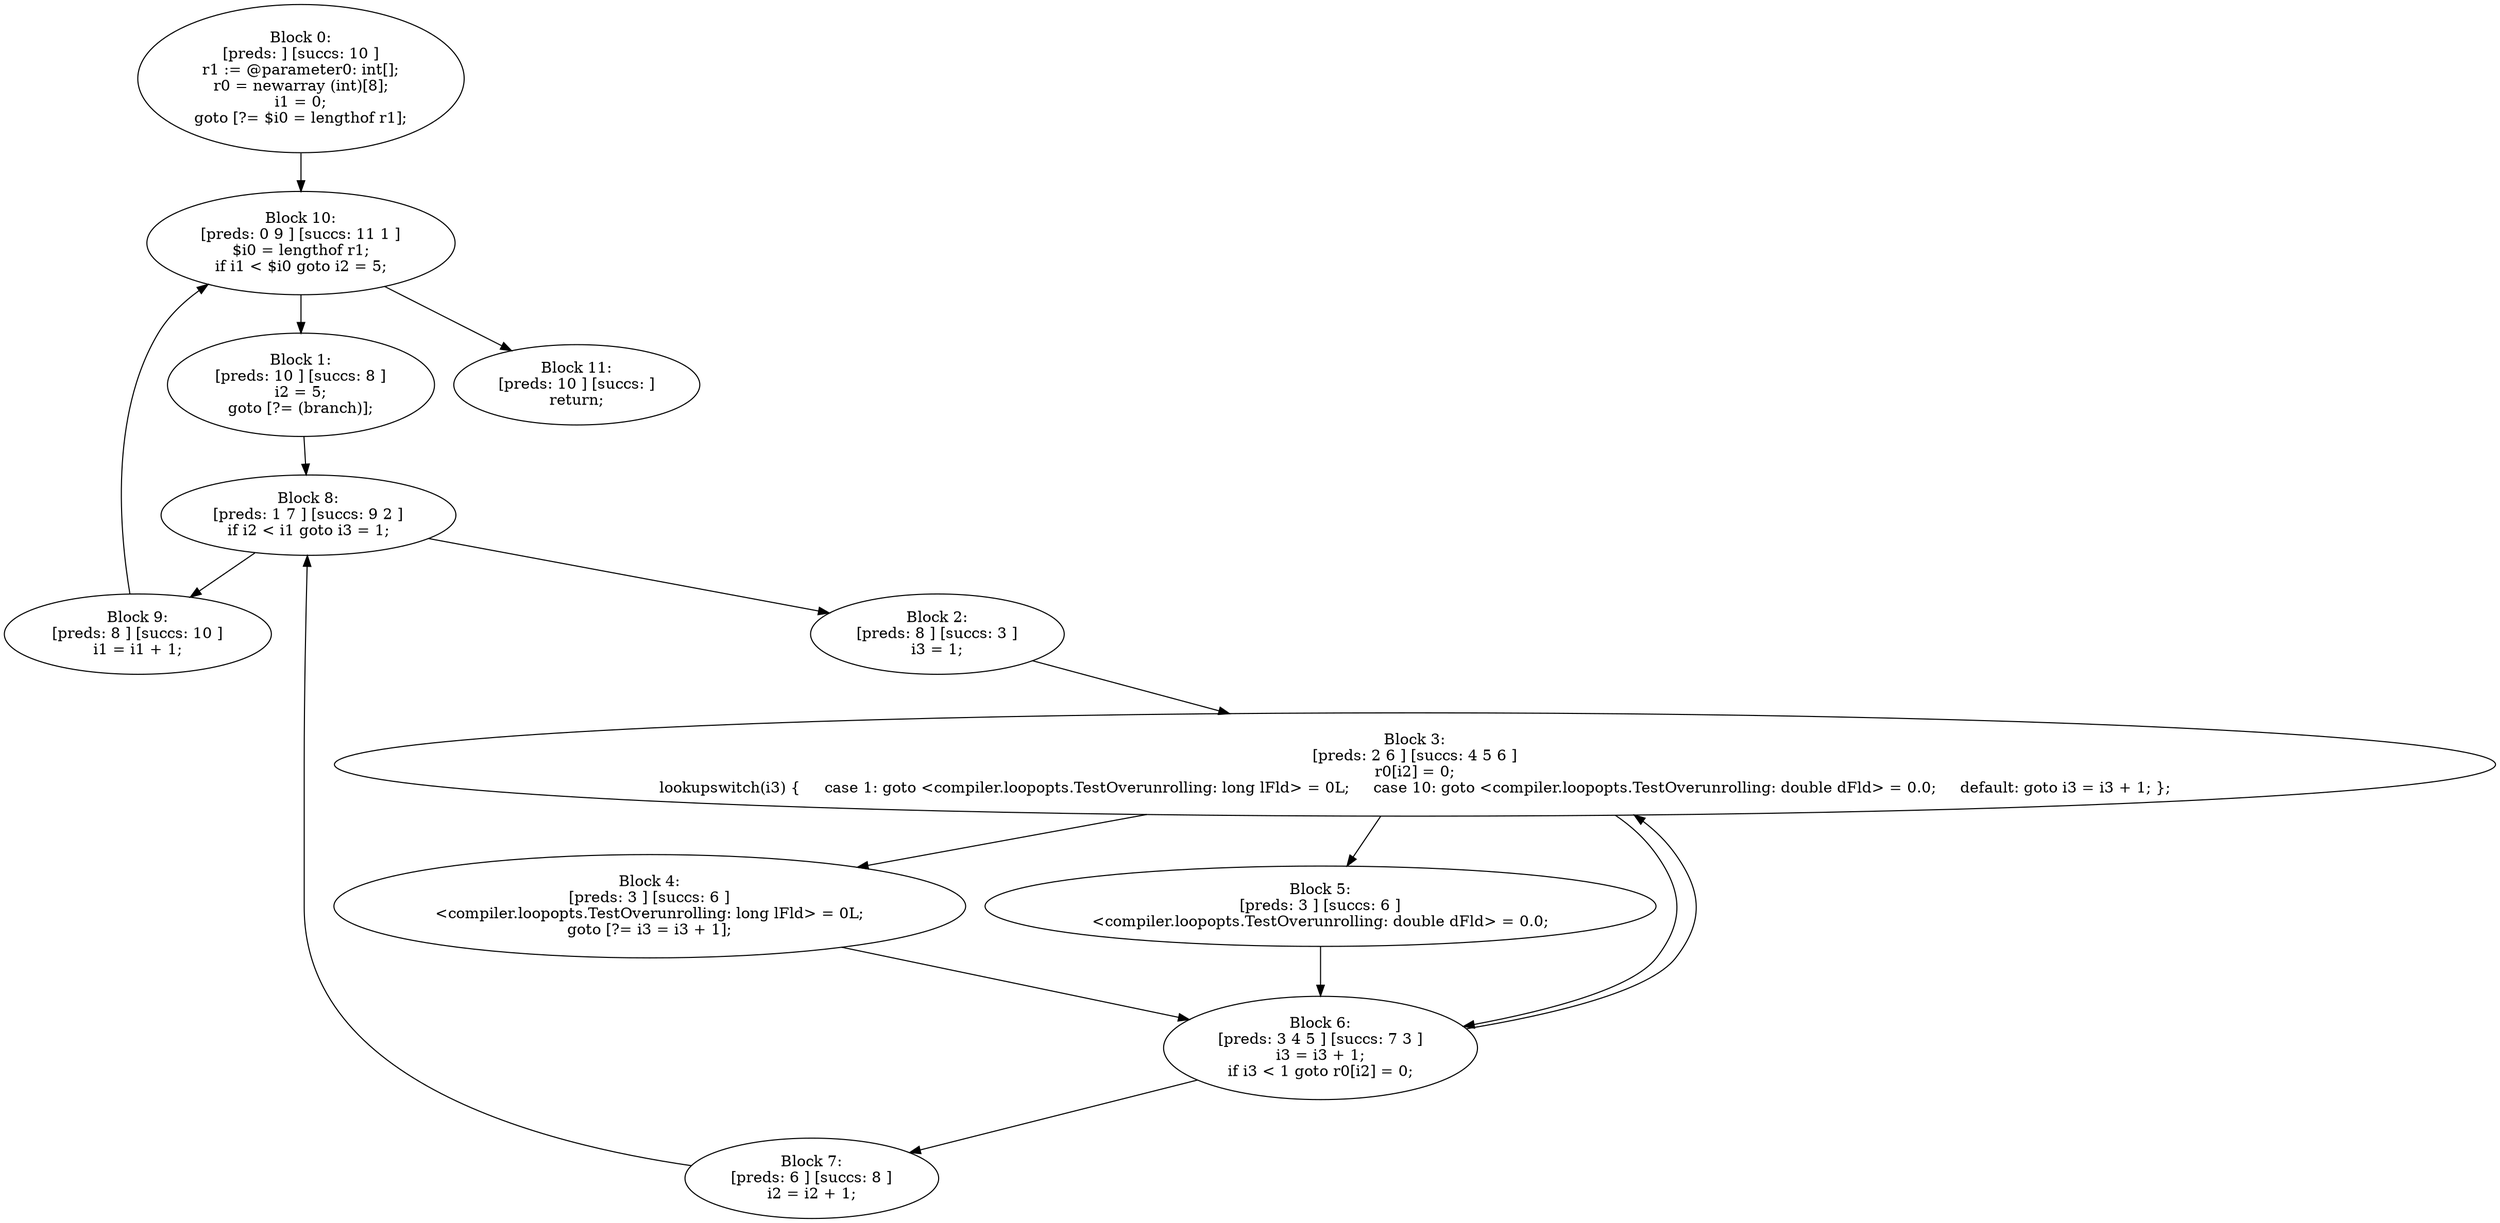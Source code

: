 digraph "unitGraph" {
    "Block 0:
[preds: ] [succs: 10 ]
r1 := @parameter0: int[];
r0 = newarray (int)[8];
i1 = 0;
goto [?= $i0 = lengthof r1];
"
    "Block 1:
[preds: 10 ] [succs: 8 ]
i2 = 5;
goto [?= (branch)];
"
    "Block 2:
[preds: 8 ] [succs: 3 ]
i3 = 1;
"
    "Block 3:
[preds: 2 6 ] [succs: 4 5 6 ]
r0[i2] = 0;
lookupswitch(i3) {     case 1: goto <compiler.loopopts.TestOverunrolling: long lFld> = 0L;     case 10: goto <compiler.loopopts.TestOverunrolling: double dFld> = 0.0;     default: goto i3 = i3 + 1; };
"
    "Block 4:
[preds: 3 ] [succs: 6 ]
<compiler.loopopts.TestOverunrolling: long lFld> = 0L;
goto [?= i3 = i3 + 1];
"
    "Block 5:
[preds: 3 ] [succs: 6 ]
<compiler.loopopts.TestOverunrolling: double dFld> = 0.0;
"
    "Block 6:
[preds: 3 4 5 ] [succs: 7 3 ]
i3 = i3 + 1;
if i3 < 1 goto r0[i2] = 0;
"
    "Block 7:
[preds: 6 ] [succs: 8 ]
i2 = i2 + 1;
"
    "Block 8:
[preds: 1 7 ] [succs: 9 2 ]
if i2 < i1 goto i3 = 1;
"
    "Block 9:
[preds: 8 ] [succs: 10 ]
i1 = i1 + 1;
"
    "Block 10:
[preds: 0 9 ] [succs: 11 1 ]
$i0 = lengthof r1;
if i1 < $i0 goto i2 = 5;
"
    "Block 11:
[preds: 10 ] [succs: ]
return;
"
    "Block 0:
[preds: ] [succs: 10 ]
r1 := @parameter0: int[];
r0 = newarray (int)[8];
i1 = 0;
goto [?= $i0 = lengthof r1];
"->"Block 10:
[preds: 0 9 ] [succs: 11 1 ]
$i0 = lengthof r1;
if i1 < $i0 goto i2 = 5;
";
    "Block 1:
[preds: 10 ] [succs: 8 ]
i2 = 5;
goto [?= (branch)];
"->"Block 8:
[preds: 1 7 ] [succs: 9 2 ]
if i2 < i1 goto i3 = 1;
";
    "Block 2:
[preds: 8 ] [succs: 3 ]
i3 = 1;
"->"Block 3:
[preds: 2 6 ] [succs: 4 5 6 ]
r0[i2] = 0;
lookupswitch(i3) {     case 1: goto <compiler.loopopts.TestOverunrolling: long lFld> = 0L;     case 10: goto <compiler.loopopts.TestOverunrolling: double dFld> = 0.0;     default: goto i3 = i3 + 1; };
";
    "Block 3:
[preds: 2 6 ] [succs: 4 5 6 ]
r0[i2] = 0;
lookupswitch(i3) {     case 1: goto <compiler.loopopts.TestOverunrolling: long lFld> = 0L;     case 10: goto <compiler.loopopts.TestOverunrolling: double dFld> = 0.0;     default: goto i3 = i3 + 1; };
"->"Block 4:
[preds: 3 ] [succs: 6 ]
<compiler.loopopts.TestOverunrolling: long lFld> = 0L;
goto [?= i3 = i3 + 1];
";
    "Block 3:
[preds: 2 6 ] [succs: 4 5 6 ]
r0[i2] = 0;
lookupswitch(i3) {     case 1: goto <compiler.loopopts.TestOverunrolling: long lFld> = 0L;     case 10: goto <compiler.loopopts.TestOverunrolling: double dFld> = 0.0;     default: goto i3 = i3 + 1; };
"->"Block 5:
[preds: 3 ] [succs: 6 ]
<compiler.loopopts.TestOverunrolling: double dFld> = 0.0;
";
    "Block 3:
[preds: 2 6 ] [succs: 4 5 6 ]
r0[i2] = 0;
lookupswitch(i3) {     case 1: goto <compiler.loopopts.TestOverunrolling: long lFld> = 0L;     case 10: goto <compiler.loopopts.TestOverunrolling: double dFld> = 0.0;     default: goto i3 = i3 + 1; };
"->"Block 6:
[preds: 3 4 5 ] [succs: 7 3 ]
i3 = i3 + 1;
if i3 < 1 goto r0[i2] = 0;
";
    "Block 4:
[preds: 3 ] [succs: 6 ]
<compiler.loopopts.TestOverunrolling: long lFld> = 0L;
goto [?= i3 = i3 + 1];
"->"Block 6:
[preds: 3 4 5 ] [succs: 7 3 ]
i3 = i3 + 1;
if i3 < 1 goto r0[i2] = 0;
";
    "Block 5:
[preds: 3 ] [succs: 6 ]
<compiler.loopopts.TestOverunrolling: double dFld> = 0.0;
"->"Block 6:
[preds: 3 4 5 ] [succs: 7 3 ]
i3 = i3 + 1;
if i3 < 1 goto r0[i2] = 0;
";
    "Block 6:
[preds: 3 4 5 ] [succs: 7 3 ]
i3 = i3 + 1;
if i3 < 1 goto r0[i2] = 0;
"->"Block 7:
[preds: 6 ] [succs: 8 ]
i2 = i2 + 1;
";
    "Block 6:
[preds: 3 4 5 ] [succs: 7 3 ]
i3 = i3 + 1;
if i3 < 1 goto r0[i2] = 0;
"->"Block 3:
[preds: 2 6 ] [succs: 4 5 6 ]
r0[i2] = 0;
lookupswitch(i3) {     case 1: goto <compiler.loopopts.TestOverunrolling: long lFld> = 0L;     case 10: goto <compiler.loopopts.TestOverunrolling: double dFld> = 0.0;     default: goto i3 = i3 + 1; };
";
    "Block 7:
[preds: 6 ] [succs: 8 ]
i2 = i2 + 1;
"->"Block 8:
[preds: 1 7 ] [succs: 9 2 ]
if i2 < i1 goto i3 = 1;
";
    "Block 8:
[preds: 1 7 ] [succs: 9 2 ]
if i2 < i1 goto i3 = 1;
"->"Block 9:
[preds: 8 ] [succs: 10 ]
i1 = i1 + 1;
";
    "Block 8:
[preds: 1 7 ] [succs: 9 2 ]
if i2 < i1 goto i3 = 1;
"->"Block 2:
[preds: 8 ] [succs: 3 ]
i3 = 1;
";
    "Block 9:
[preds: 8 ] [succs: 10 ]
i1 = i1 + 1;
"->"Block 10:
[preds: 0 9 ] [succs: 11 1 ]
$i0 = lengthof r1;
if i1 < $i0 goto i2 = 5;
";
    "Block 10:
[preds: 0 9 ] [succs: 11 1 ]
$i0 = lengthof r1;
if i1 < $i0 goto i2 = 5;
"->"Block 11:
[preds: 10 ] [succs: ]
return;
";
    "Block 10:
[preds: 0 9 ] [succs: 11 1 ]
$i0 = lengthof r1;
if i1 < $i0 goto i2 = 5;
"->"Block 1:
[preds: 10 ] [succs: 8 ]
i2 = 5;
goto [?= (branch)];
";
}
